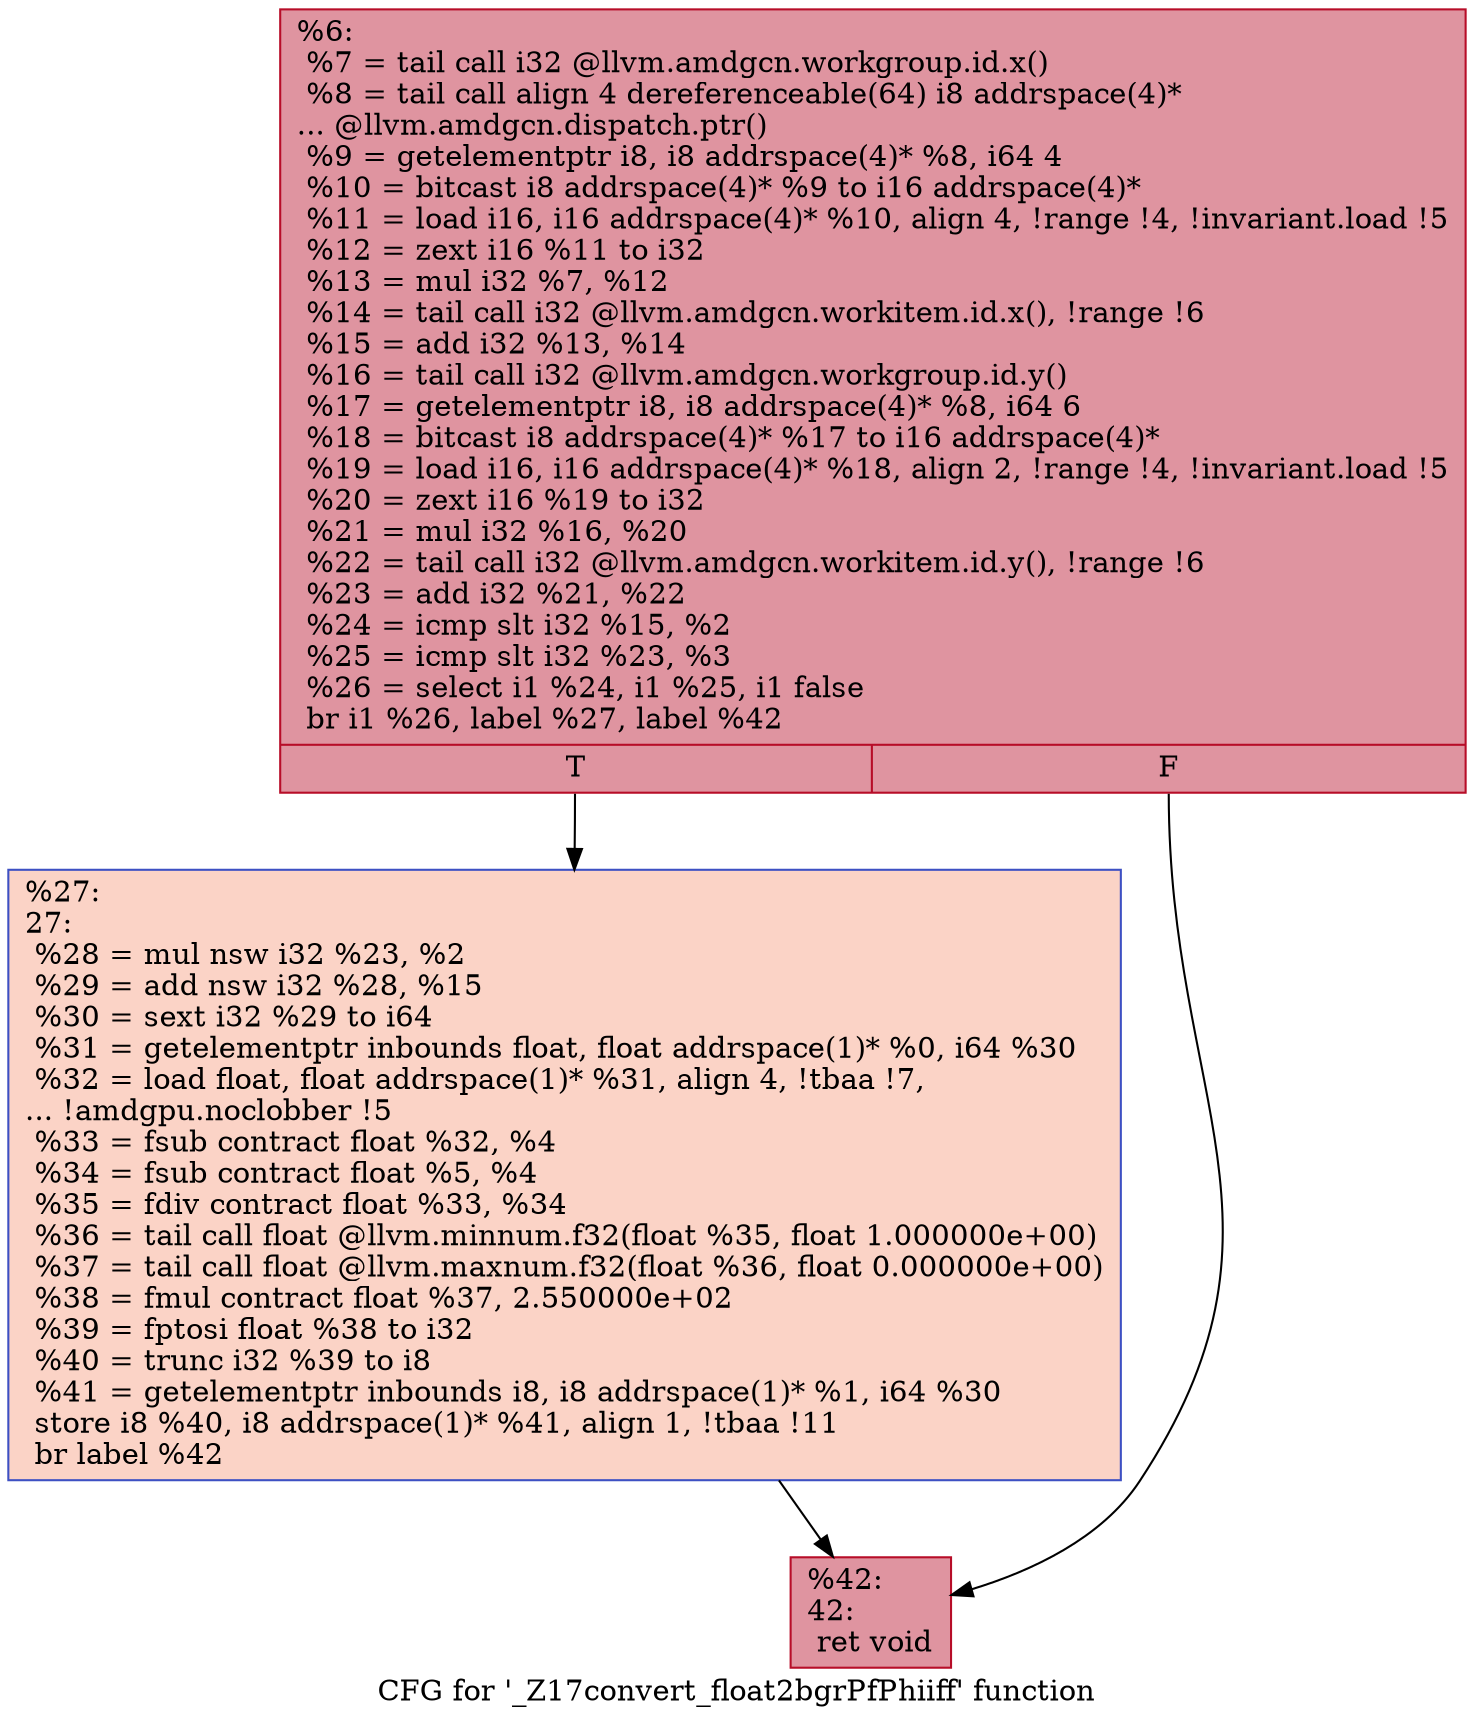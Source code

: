 digraph "CFG for '_Z17convert_float2bgrPfPhiiff' function" {
	label="CFG for '_Z17convert_float2bgrPfPhiiff' function";

	Node0x59fe700 [shape=record,color="#b70d28ff", style=filled, fillcolor="#b70d2870",label="{%6:\l  %7 = tail call i32 @llvm.amdgcn.workgroup.id.x()\l  %8 = tail call align 4 dereferenceable(64) i8 addrspace(4)*\l... @llvm.amdgcn.dispatch.ptr()\l  %9 = getelementptr i8, i8 addrspace(4)* %8, i64 4\l  %10 = bitcast i8 addrspace(4)* %9 to i16 addrspace(4)*\l  %11 = load i16, i16 addrspace(4)* %10, align 4, !range !4, !invariant.load !5\l  %12 = zext i16 %11 to i32\l  %13 = mul i32 %7, %12\l  %14 = tail call i32 @llvm.amdgcn.workitem.id.x(), !range !6\l  %15 = add i32 %13, %14\l  %16 = tail call i32 @llvm.amdgcn.workgroup.id.y()\l  %17 = getelementptr i8, i8 addrspace(4)* %8, i64 6\l  %18 = bitcast i8 addrspace(4)* %17 to i16 addrspace(4)*\l  %19 = load i16, i16 addrspace(4)* %18, align 2, !range !4, !invariant.load !5\l  %20 = zext i16 %19 to i32\l  %21 = mul i32 %16, %20\l  %22 = tail call i32 @llvm.amdgcn.workitem.id.y(), !range !6\l  %23 = add i32 %21, %22\l  %24 = icmp slt i32 %15, %2\l  %25 = icmp slt i32 %23, %3\l  %26 = select i1 %24, i1 %25, i1 false\l  br i1 %26, label %27, label %42\l|{<s0>T|<s1>F}}"];
	Node0x59fe700:s0 -> Node0x5a02180;
	Node0x59fe700:s1 -> Node0x5a02210;
	Node0x5a02180 [shape=record,color="#3d50c3ff", style=filled, fillcolor="#f59c7d70",label="{%27:\l27:                                               \l  %28 = mul nsw i32 %23, %2\l  %29 = add nsw i32 %28, %15\l  %30 = sext i32 %29 to i64\l  %31 = getelementptr inbounds float, float addrspace(1)* %0, i64 %30\l  %32 = load float, float addrspace(1)* %31, align 4, !tbaa !7,\l... !amdgpu.noclobber !5\l  %33 = fsub contract float %32, %4\l  %34 = fsub contract float %5, %4\l  %35 = fdiv contract float %33, %34\l  %36 = tail call float @llvm.minnum.f32(float %35, float 1.000000e+00)\l  %37 = tail call float @llvm.maxnum.f32(float %36, float 0.000000e+00)\l  %38 = fmul contract float %37, 2.550000e+02\l  %39 = fptosi float %38 to i32\l  %40 = trunc i32 %39 to i8\l  %41 = getelementptr inbounds i8, i8 addrspace(1)* %1, i64 %30\l  store i8 %40, i8 addrspace(1)* %41, align 1, !tbaa !11\l  br label %42\l}"];
	Node0x5a02180 -> Node0x5a02210;
	Node0x5a02210 [shape=record,color="#b70d28ff", style=filled, fillcolor="#b70d2870",label="{%42:\l42:                                               \l  ret void\l}"];
}
